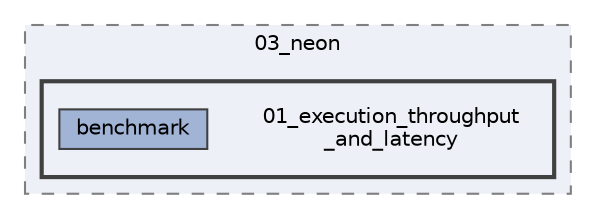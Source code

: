 digraph "/home/runner/work/machine-learning-compilers/machine-learning-compilers/src/submissions/03_neon/01_execution_throughput_and_latency"
{
 // LATEX_PDF_SIZE
  bgcolor="transparent";
  edge [fontname=Helvetica,fontsize=10,labelfontname=Helvetica,labelfontsize=10];
  node [fontname=Helvetica,fontsize=10,shape=box,height=0.2,width=0.4];
  compound=true
  subgraph clusterdir_b2c563f7bf427f5a0c17c9a95cb1f2fd {
    graph [ bgcolor="#edf0f7", pencolor="grey50", label="03_neon", fontname=Helvetica,fontsize=10 style="filled,dashed", URL="dir_b2c563f7bf427f5a0c17c9a95cb1f2fd.html",tooltip=""]
  subgraph clusterdir_db0c44b6c99babc115391fee31ffffd2 {
    graph [ bgcolor="#edf0f7", pencolor="grey25", label="", fontname=Helvetica,fontsize=10 style="filled,bold", URL="dir_db0c44b6c99babc115391fee31ffffd2.html",tooltip=""]
    dir_db0c44b6c99babc115391fee31ffffd2 [shape=plaintext, label="01_execution_throughput\l_and_latency"];
  dir_6a45cead0ad97b9b328c87f0c486e1d8 [label="benchmark", fillcolor="#a2b4d6", color="grey25", style="filled", URL="dir_6a45cead0ad97b9b328c87f0c486e1d8.html",tooltip=""];
  }
  }
}
